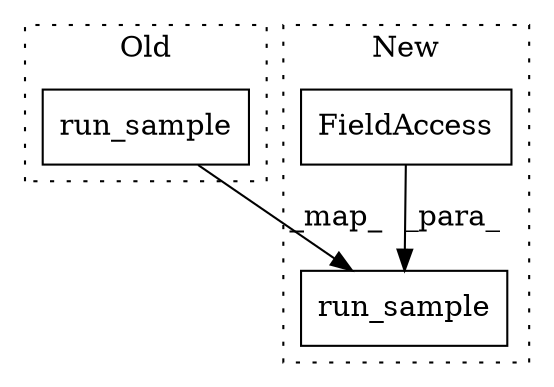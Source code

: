 digraph G {
subgraph cluster0 {
1 [label="run_sample" a="32" s="2532" l="12" shape="box"];
label = "Old";
style="dotted";
}
subgraph cluster1 {
2 [label="run_sample" a="32" s="2829,2852" l="11,1" shape="box"];
3 [label="FieldAccess" a="22" s="2840" l="12" shape="box"];
label = "New";
style="dotted";
}
1 -> 2 [label="_map_"];
3 -> 2 [label="_para_"];
}